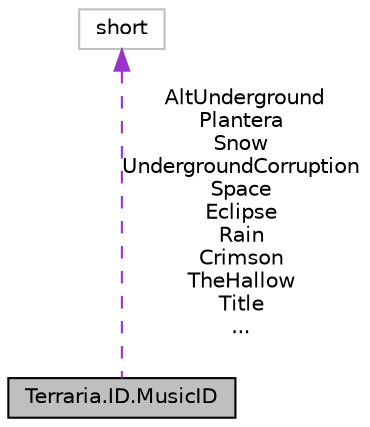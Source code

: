 digraph "Terraria.ID.MusicID"
{
  edge [fontname="Helvetica",fontsize="10",labelfontname="Helvetica",labelfontsize="10"];
  node [fontname="Helvetica",fontsize="10",shape=record];
  Node1 [label="Terraria.ID.MusicID",height=0.2,width=0.4,color="black", fillcolor="grey75", style="filled", fontcolor="black"];
  Node2 -> Node1 [dir="back",color="darkorchid3",fontsize="10",style="dashed",label=" AltUnderground\nPlantera\nSnow\nUndergroundCorruption\nSpace\nEclipse\nRain\nCrimson\nTheHallow\nTitle\n..." ,fontname="Helvetica"];
  Node2 [label="short",height=0.2,width=0.4,color="grey75", fillcolor="white", style="filled"];
}
